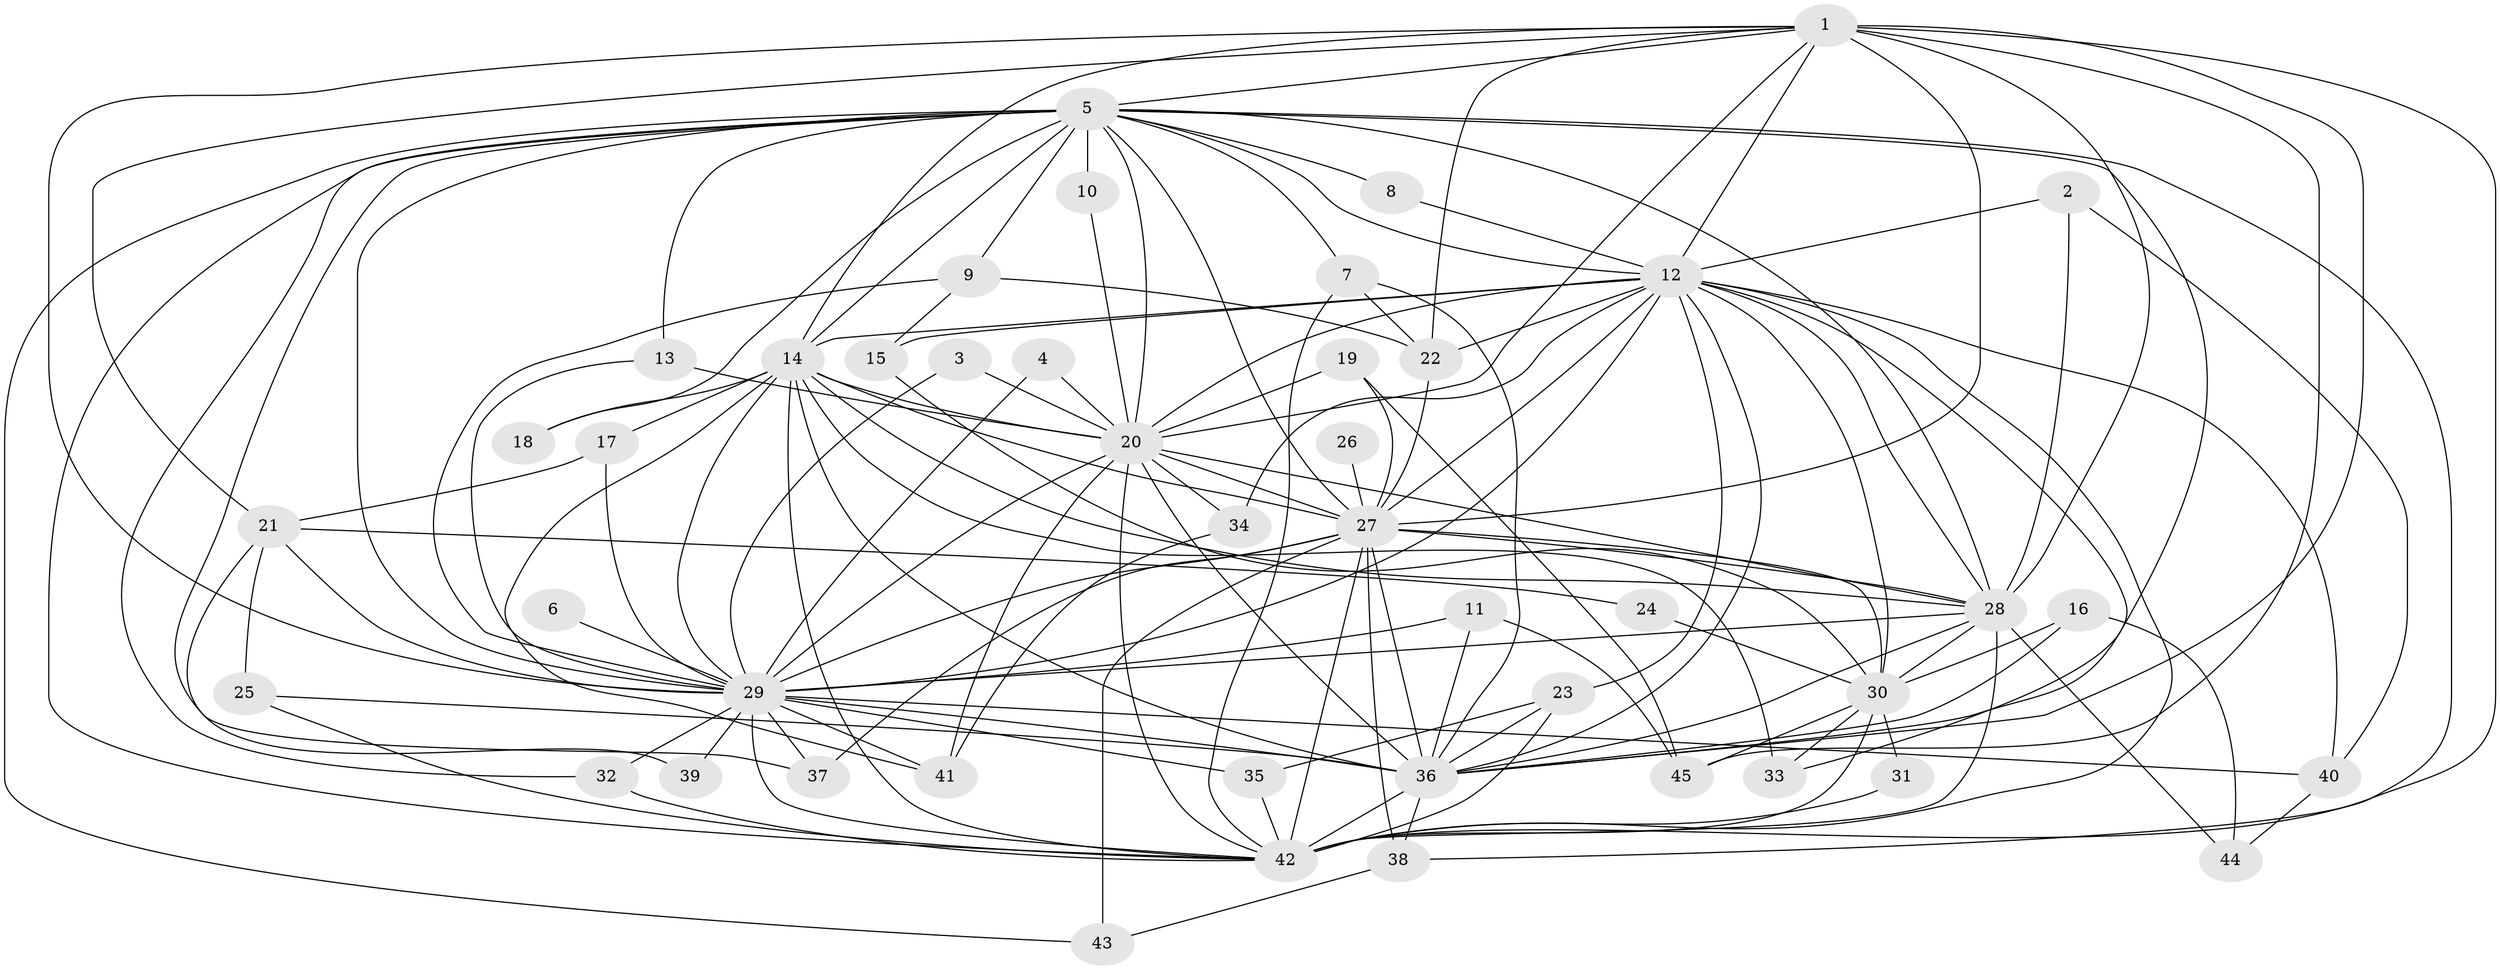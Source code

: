 // original degree distribution, {15: 0.011235955056179775, 20: 0.02247191011235955, 30: 0.011235955056179775, 21: 0.033707865168539325, 13: 0.011235955056179775, 14: 0.011235955056179775, 22: 0.011235955056179775, 4: 0.0898876404494382, 3: 0.2247191011235955, 10: 0.011235955056179775, 5: 0.011235955056179775, 2: 0.5393258426966292, 6: 0.011235955056179775}
// Generated by graph-tools (version 1.1) at 2025/01/03/09/25 03:01:29]
// undirected, 45 vertices, 136 edges
graph export_dot {
graph [start="1"]
  node [color=gray90,style=filled];
  1;
  2;
  3;
  4;
  5;
  6;
  7;
  8;
  9;
  10;
  11;
  12;
  13;
  14;
  15;
  16;
  17;
  18;
  19;
  20;
  21;
  22;
  23;
  24;
  25;
  26;
  27;
  28;
  29;
  30;
  31;
  32;
  33;
  34;
  35;
  36;
  37;
  38;
  39;
  40;
  41;
  42;
  43;
  44;
  45;
  1 -- 5 [weight=1.0];
  1 -- 12 [weight=2.0];
  1 -- 14 [weight=1.0];
  1 -- 20 [weight=1.0];
  1 -- 21 [weight=1.0];
  1 -- 22 [weight=1.0];
  1 -- 27 [weight=1.0];
  1 -- 28 [weight=1.0];
  1 -- 29 [weight=1.0];
  1 -- 36 [weight=1.0];
  1 -- 42 [weight=1.0];
  1 -- 45 [weight=1.0];
  2 -- 12 [weight=1.0];
  2 -- 28 [weight=1.0];
  2 -- 40 [weight=1.0];
  3 -- 20 [weight=1.0];
  3 -- 29 [weight=1.0];
  4 -- 20 [weight=1.0];
  4 -- 29 [weight=1.0];
  5 -- 7 [weight=1.0];
  5 -- 8 [weight=1.0];
  5 -- 9 [weight=1.0];
  5 -- 10 [weight=1.0];
  5 -- 12 [weight=1.0];
  5 -- 13 [weight=1.0];
  5 -- 14 [weight=2.0];
  5 -- 18 [weight=1.0];
  5 -- 20 [weight=1.0];
  5 -- 27 [weight=2.0];
  5 -- 28 [weight=1.0];
  5 -- 29 [weight=1.0];
  5 -- 32 [weight=1.0];
  5 -- 36 [weight=1.0];
  5 -- 37 [weight=1.0];
  5 -- 38 [weight=1.0];
  5 -- 42 [weight=1.0];
  5 -- 43 [weight=1.0];
  6 -- 29 [weight=1.0];
  7 -- 22 [weight=1.0];
  7 -- 36 [weight=1.0];
  7 -- 42 [weight=1.0];
  8 -- 12 [weight=2.0];
  9 -- 15 [weight=1.0];
  9 -- 22 [weight=1.0];
  9 -- 29 [weight=1.0];
  10 -- 20 [weight=1.0];
  11 -- 29 [weight=1.0];
  11 -- 36 [weight=1.0];
  11 -- 45 [weight=1.0];
  12 -- 14 [weight=1.0];
  12 -- 15 [weight=1.0];
  12 -- 20 [weight=2.0];
  12 -- 22 [weight=1.0];
  12 -- 23 [weight=1.0];
  12 -- 27 [weight=1.0];
  12 -- 28 [weight=1.0];
  12 -- 29 [weight=1.0];
  12 -- 30 [weight=1.0];
  12 -- 33 [weight=1.0];
  12 -- 34 [weight=1.0];
  12 -- 36 [weight=1.0];
  12 -- 40 [weight=1.0];
  12 -- 42 [weight=2.0];
  13 -- 20 [weight=1.0];
  13 -- 29 [weight=1.0];
  14 -- 17 [weight=1.0];
  14 -- 18 [weight=1.0];
  14 -- 20 [weight=1.0];
  14 -- 27 [weight=1.0];
  14 -- 28 [weight=1.0];
  14 -- 29 [weight=1.0];
  14 -- 33 [weight=1.0];
  14 -- 36 [weight=1.0];
  14 -- 41 [weight=1.0];
  14 -- 42 [weight=1.0];
  15 -- 30 [weight=1.0];
  16 -- 30 [weight=1.0];
  16 -- 36 [weight=1.0];
  16 -- 44 [weight=1.0];
  17 -- 21 [weight=1.0];
  17 -- 29 [weight=1.0];
  19 -- 20 [weight=2.0];
  19 -- 27 [weight=1.0];
  19 -- 45 [weight=1.0];
  20 -- 27 [weight=1.0];
  20 -- 28 [weight=1.0];
  20 -- 29 [weight=1.0];
  20 -- 34 [weight=1.0];
  20 -- 36 [weight=1.0];
  20 -- 41 [weight=2.0];
  20 -- 42 [weight=2.0];
  21 -- 24 [weight=1.0];
  21 -- 25 [weight=1.0];
  21 -- 29 [weight=1.0];
  21 -- 39 [weight=1.0];
  22 -- 27 [weight=1.0];
  23 -- 35 [weight=1.0];
  23 -- 36 [weight=1.0];
  23 -- 42 [weight=1.0];
  24 -- 30 [weight=1.0];
  25 -- 36 [weight=1.0];
  25 -- 42 [weight=1.0];
  26 -- 27 [weight=1.0];
  27 -- 28 [weight=1.0];
  27 -- 29 [weight=1.0];
  27 -- 30 [weight=1.0];
  27 -- 36 [weight=3.0];
  27 -- 37 [weight=2.0];
  27 -- 38 [weight=1.0];
  27 -- 42 [weight=1.0];
  27 -- 43 [weight=1.0];
  28 -- 29 [weight=2.0];
  28 -- 30 [weight=1.0];
  28 -- 36 [weight=2.0];
  28 -- 42 [weight=1.0];
  28 -- 44 [weight=1.0];
  29 -- 32 [weight=2.0];
  29 -- 35 [weight=1.0];
  29 -- 36 [weight=3.0];
  29 -- 37 [weight=1.0];
  29 -- 39 [weight=1.0];
  29 -- 40 [weight=1.0];
  29 -- 41 [weight=1.0];
  29 -- 42 [weight=2.0];
  30 -- 31 [weight=1.0];
  30 -- 33 [weight=1.0];
  30 -- 42 [weight=1.0];
  30 -- 45 [weight=1.0];
  31 -- 42 [weight=1.0];
  32 -- 42 [weight=1.0];
  34 -- 41 [weight=1.0];
  35 -- 42 [weight=1.0];
  36 -- 38 [weight=1.0];
  36 -- 42 [weight=2.0];
  38 -- 43 [weight=1.0];
  40 -- 44 [weight=1.0];
}
